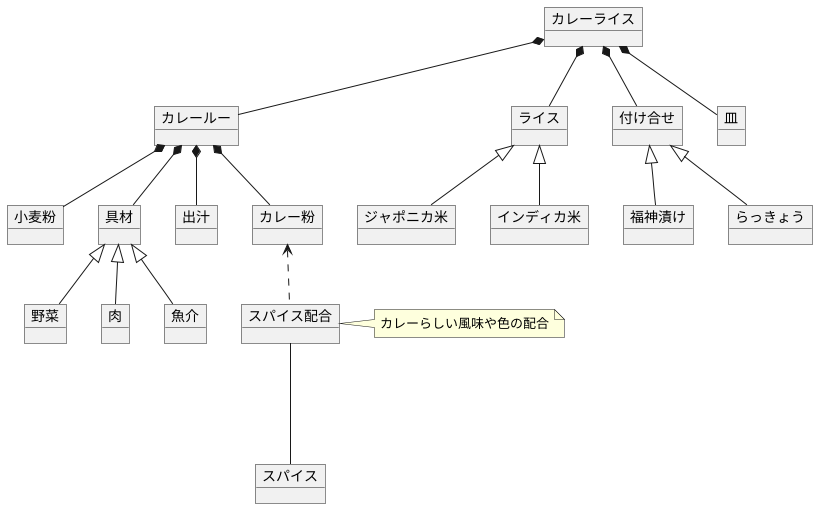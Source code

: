 @startuml カレーライスのモデル
object カレーライス

object カレールー
object 小麦粉
object 具材
object 出汁
object カレー粉
object スパイス
object スパイス配合
note right: カレーらしい風味や色の配合

カレー粉 <.. スパイス配合
スパイス配合 --- スパイス

カレールー *-- カレー粉
カレールー *-- 小麦粉
カレールー *-- 具材
カレールー *-- 出汁

object 野菜
object 肉
object 魚介

具材 <|-- 野菜
具材 <|-- 肉
具材 <|-- 魚介

object ライス
object ジャポニカ米
object インディカ米
ライス <|-- ジャポニカ米
ライス <|-- インディカ米

object 付け合せ
object 福神漬け
object らっきょう
付け合せ <|-- 福神漬け
付け合せ <|-- らっきょう

object 皿

カレーライス *-- カレールー
カレーライス *-- ライス
カレーライス *-- 付け合せ
カレーライス *-- 皿
@enduml
